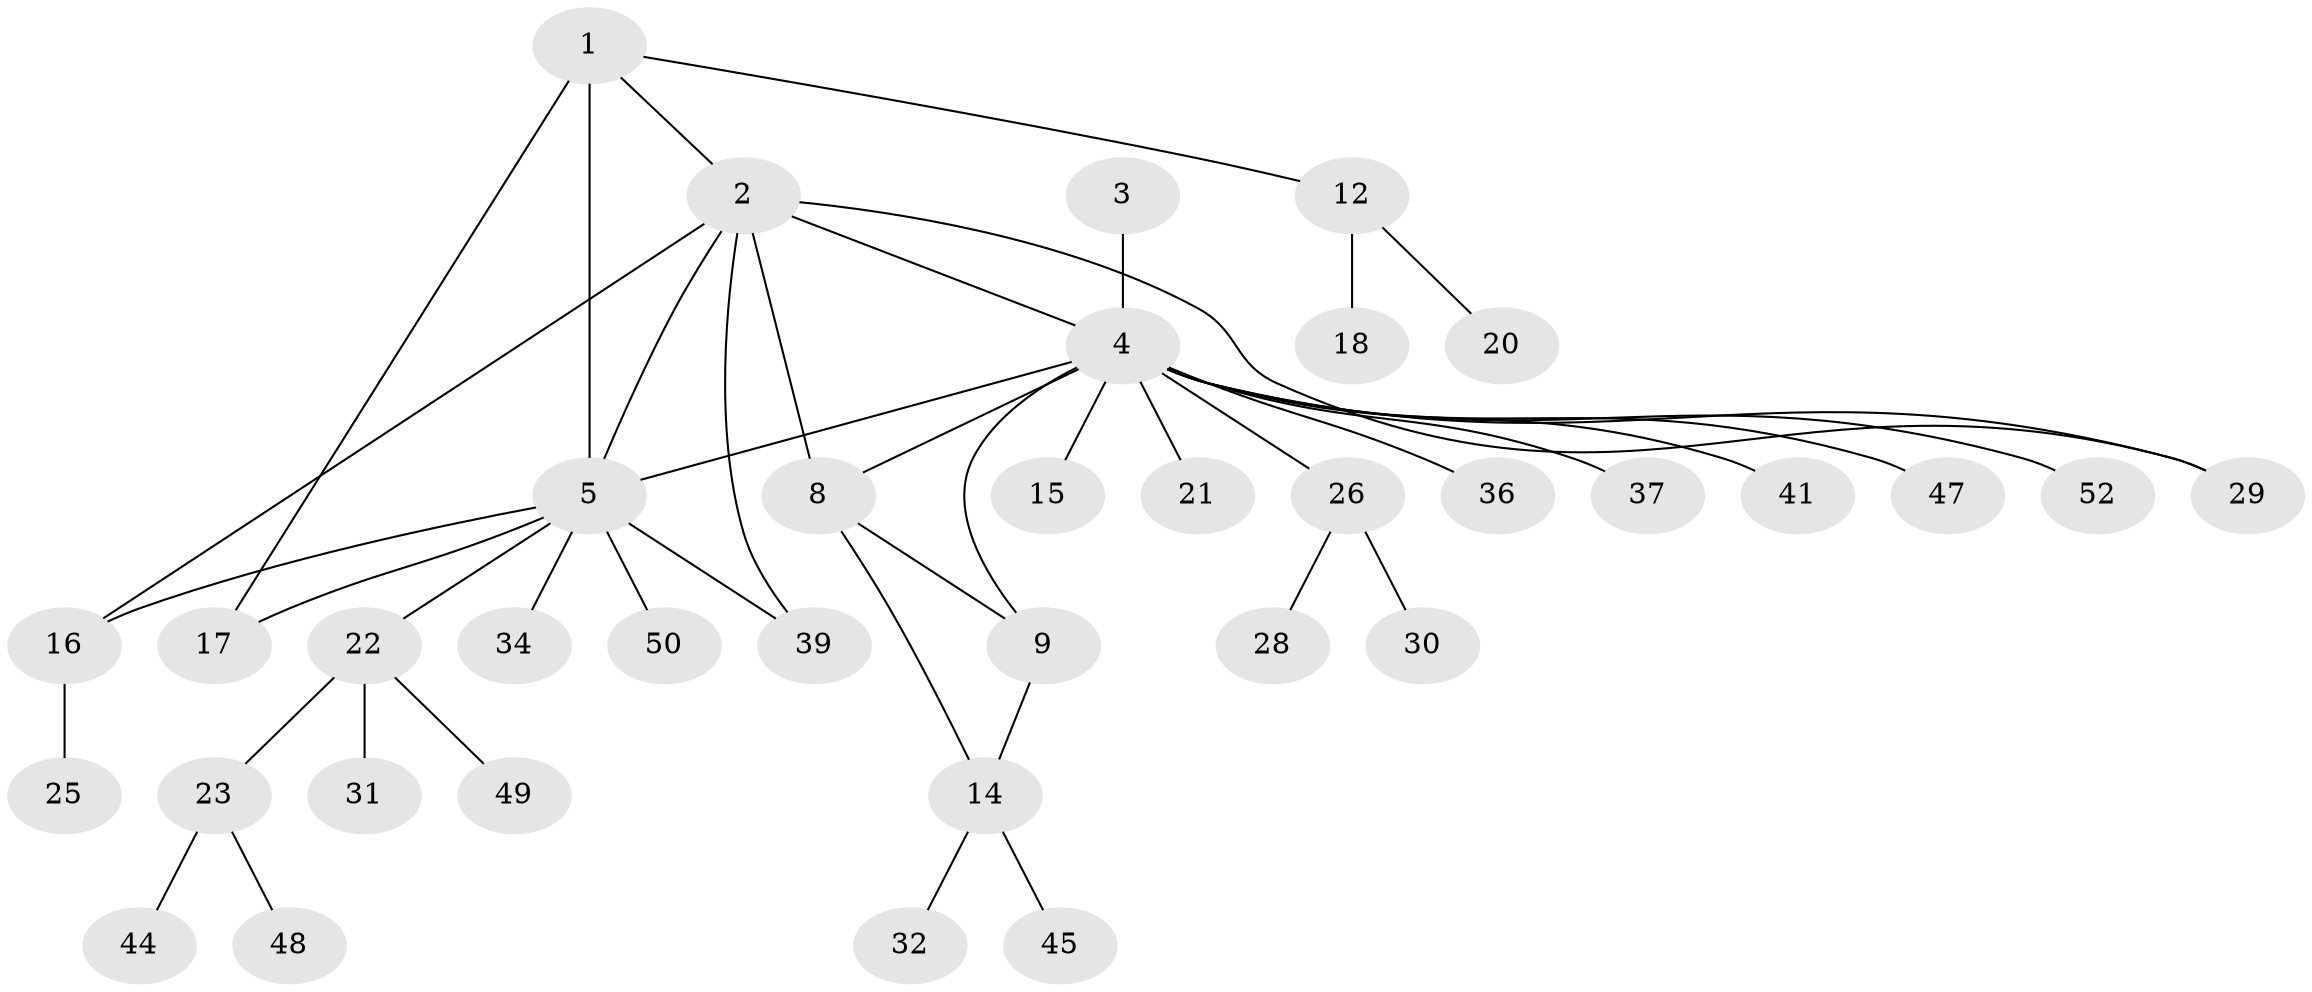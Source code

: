 // original degree distribution, {4: 0.11538461538461539, 5: 0.07692307692307693, 2: 0.23076923076923078, 9: 0.038461538461538464, 7: 0.019230769230769232, 1: 0.4807692307692308, 3: 0.038461538461538464}
// Generated by graph-tools (version 1.1) at 2025/11/02/27/25 16:11:33]
// undirected, 36 vertices, 44 edges
graph export_dot {
graph [start="1"]
  node [color=gray90,style=filled];
  1 [super="+13"];
  2 [super="+7"];
  3 [super="+11"];
  4 [super="+10"];
  5 [super="+6"];
  8;
  9 [super="+40"];
  12 [super="+19"];
  14 [super="+24"];
  15;
  16 [super="+46"];
  17;
  18;
  20;
  21 [super="+27"];
  22 [super="+42"];
  23 [super="+38"];
  25;
  26 [super="+35"];
  28 [super="+43"];
  29 [super="+33"];
  30;
  31;
  32;
  34;
  36;
  37 [super="+51"];
  39;
  41;
  44;
  45;
  47;
  48;
  49;
  50;
  52;
  1 -- 2;
  1 -- 12;
  1 -- 5;
  1 -- 17;
  2 -- 4 [weight=2];
  2 -- 16;
  2 -- 5;
  2 -- 39;
  2 -- 8;
  2 -- 29;
  3 -- 4;
  4 -- 5 [weight=2];
  4 -- 8;
  4 -- 21;
  4 -- 29;
  4 -- 36;
  4 -- 37;
  4 -- 9;
  4 -- 41;
  4 -- 47;
  4 -- 15;
  4 -- 52;
  4 -- 26;
  5 -- 39;
  5 -- 50;
  5 -- 17;
  5 -- 34;
  5 -- 22;
  5 -- 16;
  8 -- 9;
  8 -- 14;
  9 -- 14;
  12 -- 18;
  12 -- 20;
  14 -- 32;
  14 -- 45;
  16 -- 25;
  22 -- 23;
  22 -- 31;
  22 -- 49;
  23 -- 44;
  23 -- 48;
  26 -- 28;
  26 -- 30;
}
